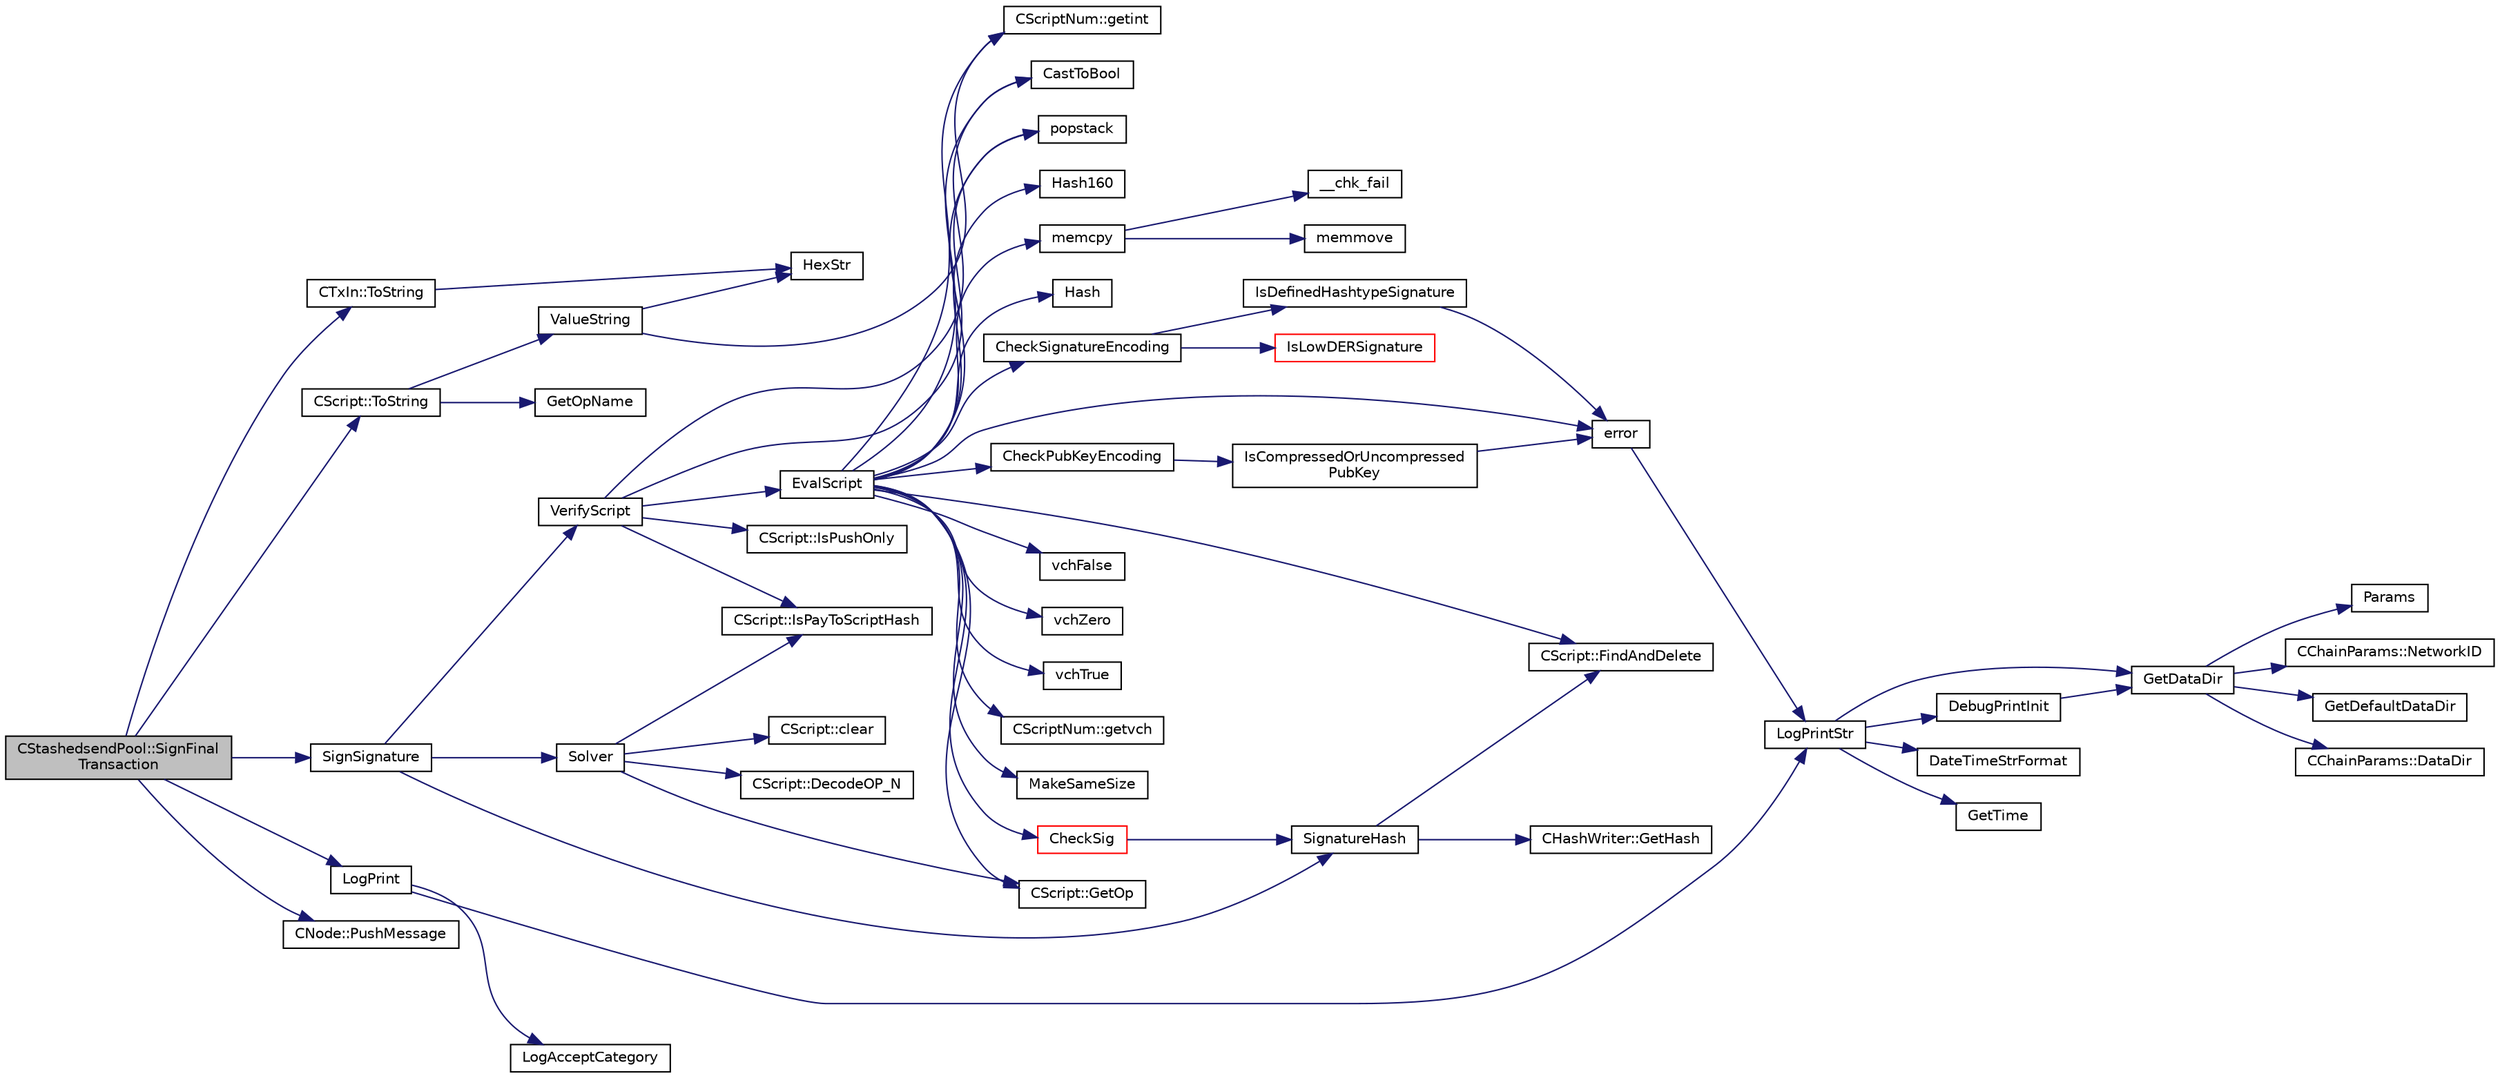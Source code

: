 digraph "CStashedsendPool::SignFinalTransaction"
{
  edge [fontname="Helvetica",fontsize="10",labelfontname="Helvetica",labelfontsize="10"];
  node [fontname="Helvetica",fontsize="10",shape=record];
  rankdir="LR";
  Node2728 [label="CStashedsendPool::SignFinal\lTransaction",height=0.2,width=0.4,color="black", fillcolor="grey75", style="filled", fontcolor="black"];
  Node2728 -> Node2729 [color="midnightblue",fontsize="10",style="solid",fontname="Helvetica"];
  Node2729 [label="CTxIn::ToString",height=0.2,width=0.4,color="black", fillcolor="white", style="filled",URL="$de/da8/class_c_tx_in.html#a9f3dcba8a979ca7007448f8ad1d3c4c1"];
  Node2729 -> Node2730 [color="midnightblue",fontsize="10",style="solid",fontname="Helvetica"];
  Node2730 [label="HexStr",height=0.2,width=0.4,color="black", fillcolor="white", style="filled",URL="$d8/d3c/util_8h.html#ace13a819ca4e98c22847d26b3b357e75"];
  Node2728 -> Node2731 [color="midnightblue",fontsize="10",style="solid",fontname="Helvetica"];
  Node2731 [label="CScript::ToString",height=0.2,width=0.4,color="black", fillcolor="white", style="filled",URL="$d9/d4b/class_c_script.html#a75ea7216fa3b083fe7efffe72704c3b7"];
  Node2731 -> Node2732 [color="midnightblue",fontsize="10",style="solid",fontname="Helvetica"];
  Node2732 [label="ValueString",height=0.2,width=0.4,color="black", fillcolor="white", style="filled",URL="$dd/d0f/script_8cpp.html#ab545c0a3638ba9151370e91fac78f48d"];
  Node2732 -> Node2733 [color="midnightblue",fontsize="10",style="solid",fontname="Helvetica"];
  Node2733 [label="CScriptNum::getint",height=0.2,width=0.4,color="black", fillcolor="white", style="filled",URL="$d8/d95/class_c_script_num.html#ae205465ff5e3cfef3f2f6d29d3ee250d"];
  Node2732 -> Node2730 [color="midnightblue",fontsize="10",style="solid",fontname="Helvetica"];
  Node2731 -> Node2734 [color="midnightblue",fontsize="10",style="solid",fontname="Helvetica"];
  Node2734 [label="GetOpName",height=0.2,width=0.4,color="black", fillcolor="white", style="filled",URL="$dd/d0f/script_8cpp.html#a573587022d52d3542eb6fbf5a1190489"];
  Node2728 -> Node2735 [color="midnightblue",fontsize="10",style="solid",fontname="Helvetica"];
  Node2735 [label="LogPrint",height=0.2,width=0.4,color="black", fillcolor="white", style="filled",URL="$d8/d3c/util_8h.html#aab1f837a2366f424bdc996fdf6352171"];
  Node2735 -> Node2736 [color="midnightblue",fontsize="10",style="solid",fontname="Helvetica"];
  Node2736 [label="LogAcceptCategory",height=0.2,width=0.4,color="black", fillcolor="white", style="filled",URL="$d8/d3c/util_8h.html#a343d2a13efe00125f78d25dafb0a8d98"];
  Node2735 -> Node2737 [color="midnightblue",fontsize="10",style="solid",fontname="Helvetica"];
  Node2737 [label="LogPrintStr",height=0.2,width=0.4,color="black", fillcolor="white", style="filled",URL="$d8/d3c/util_8h.html#afd4c3002b2797c0560adddb6af3ca1da"];
  Node2737 -> Node2738 [color="midnightblue",fontsize="10",style="solid",fontname="Helvetica"];
  Node2738 [label="DebugPrintInit",height=0.2,width=0.4,color="black", fillcolor="white", style="filled",URL="$df/d2d/util_8cpp.html#a751ff5f21d880737811136b5e0bcea12"];
  Node2738 -> Node2739 [color="midnightblue",fontsize="10",style="solid",fontname="Helvetica"];
  Node2739 [label="GetDataDir",height=0.2,width=0.4,color="black", fillcolor="white", style="filled",URL="$df/d2d/util_8cpp.html#ab83866a054745d4b30a3948a1b44beba"];
  Node2739 -> Node2740 [color="midnightblue",fontsize="10",style="solid",fontname="Helvetica"];
  Node2740 [label="Params",height=0.2,width=0.4,color="black", fillcolor="white", style="filled",URL="$df/dbf/chainparams_8cpp.html#ace5c5b706d71a324a417dd2db394fd4a",tooltip="Return the currently selected parameters. "];
  Node2739 -> Node2741 [color="midnightblue",fontsize="10",style="solid",fontname="Helvetica"];
  Node2741 [label="CChainParams::NetworkID",height=0.2,width=0.4,color="black", fillcolor="white", style="filled",URL="$d1/d4f/class_c_chain_params.html#a90dc493ec0c0325c98c3ac06eb99862b"];
  Node2739 -> Node2742 [color="midnightblue",fontsize="10",style="solid",fontname="Helvetica"];
  Node2742 [label="GetDefaultDataDir",height=0.2,width=0.4,color="black", fillcolor="white", style="filled",URL="$df/d2d/util_8cpp.html#ab272995de020a3bcbf743be630e485c6"];
  Node2739 -> Node2743 [color="midnightblue",fontsize="10",style="solid",fontname="Helvetica"];
  Node2743 [label="CChainParams::DataDir",height=0.2,width=0.4,color="black", fillcolor="white", style="filled",URL="$d1/d4f/class_c_chain_params.html#a959488b5d8e6fe62857940b831d73a78"];
  Node2737 -> Node2739 [color="midnightblue",fontsize="10",style="solid",fontname="Helvetica"];
  Node2737 -> Node2744 [color="midnightblue",fontsize="10",style="solid",fontname="Helvetica"];
  Node2744 [label="DateTimeStrFormat",height=0.2,width=0.4,color="black", fillcolor="white", style="filled",URL="$df/d2d/util_8cpp.html#a749bc6776c8ec72d7c5e4dea56aee415"];
  Node2737 -> Node2745 [color="midnightblue",fontsize="10",style="solid",fontname="Helvetica"];
  Node2745 [label="GetTime",height=0.2,width=0.4,color="black", fillcolor="white", style="filled",URL="$df/d2d/util_8cpp.html#a46fac5fba8ba905b5f9acb364f5d8c6f"];
  Node2728 -> Node2746 [color="midnightblue",fontsize="10",style="solid",fontname="Helvetica"];
  Node2746 [label="SignSignature",height=0.2,width=0.4,color="black", fillcolor="white", style="filled",URL="$dd/d0f/script_8cpp.html#afe79ac620f155184a8ddc4bb90081d2e"];
  Node2746 -> Node2747 [color="midnightblue",fontsize="10",style="solid",fontname="Helvetica"];
  Node2747 [label="SignatureHash",height=0.2,width=0.4,color="black", fillcolor="white", style="filled",URL="$dd/d0f/script_8cpp.html#a4086161bb714485e7e3662d9b0ceed7d"];
  Node2747 -> Node2748 [color="midnightblue",fontsize="10",style="solid",fontname="Helvetica"];
  Node2748 [label="CScript::FindAndDelete",height=0.2,width=0.4,color="black", fillcolor="white", style="filled",URL="$d9/d4b/class_c_script.html#aad6e9f84fe8aa2d27a979f1bc2732463"];
  Node2747 -> Node2749 [color="midnightblue",fontsize="10",style="solid",fontname="Helvetica"];
  Node2749 [label="CHashWriter::GetHash",height=0.2,width=0.4,color="black", fillcolor="white", style="filled",URL="$d2/def/class_c_hash_writer.html#ae94a937211502eabf19477630090093a"];
  Node2746 -> Node2750 [color="midnightblue",fontsize="10",style="solid",fontname="Helvetica"];
  Node2750 [label="Solver",height=0.2,width=0.4,color="black", fillcolor="white", style="filled",URL="$dd/d0f/script_8cpp.html#a6ee6be50bff44464e905680c6fcee6dc"];
  Node2750 -> Node2751 [color="midnightblue",fontsize="10",style="solid",fontname="Helvetica"];
  Node2751 [label="CScript::IsPayToScriptHash",height=0.2,width=0.4,color="black", fillcolor="white", style="filled",URL="$d9/d4b/class_c_script.html#a0c3729c606d318923dc06f95d85a0971"];
  Node2750 -> Node2752 [color="midnightblue",fontsize="10",style="solid",fontname="Helvetica"];
  Node2752 [label="CScript::clear",height=0.2,width=0.4,color="black", fillcolor="white", style="filled",URL="$d9/d4b/class_c_script.html#a7b2baf842621f07c4939408acf63377c"];
  Node2750 -> Node2753 [color="midnightblue",fontsize="10",style="solid",fontname="Helvetica"];
  Node2753 [label="CScript::GetOp",height=0.2,width=0.4,color="black", fillcolor="white", style="filled",URL="$d9/d4b/class_c_script.html#a94635ed93d8d244ec3acfa83f9ecfe5f"];
  Node2750 -> Node2754 [color="midnightblue",fontsize="10",style="solid",fontname="Helvetica"];
  Node2754 [label="CScript::DecodeOP_N",height=0.2,width=0.4,color="black", fillcolor="white", style="filled",URL="$d9/d4b/class_c_script.html#a7f975fca06b3e9a17da8ba23c7647e2e"];
  Node2746 -> Node2755 [color="midnightblue",fontsize="10",style="solid",fontname="Helvetica"];
  Node2755 [label="VerifyScript",height=0.2,width=0.4,color="black", fillcolor="white", style="filled",URL="$dd/d0f/script_8cpp.html#a995f521b6ca4a8bfbd02d4cfe226feb6"];
  Node2755 -> Node2756 [color="midnightblue",fontsize="10",style="solid",fontname="Helvetica"];
  Node2756 [label="EvalScript",height=0.2,width=0.4,color="black", fillcolor="white", style="filled",URL="$dd/d0f/script_8cpp.html#a06faacc17cea79366513c22361475a5a"];
  Node2756 -> Node2757 [color="midnightblue",fontsize="10",style="solid",fontname="Helvetica"];
  Node2757 [label="vchFalse",height=0.2,width=0.4,color="black", fillcolor="white", style="filled",URL="$dd/d0f/script_8cpp.html#a6a72ce5c3d29330e70b69f5964aef752"];
  Node2756 -> Node2758 [color="midnightblue",fontsize="10",style="solid",fontname="Helvetica"];
  Node2758 [label="vchZero",height=0.2,width=0.4,color="black", fillcolor="white", style="filled",URL="$dd/d0f/script_8cpp.html#a53582f03e92e860d973791d31b683cbe"];
  Node2756 -> Node2759 [color="midnightblue",fontsize="10",style="solid",fontname="Helvetica"];
  Node2759 [label="vchTrue",height=0.2,width=0.4,color="black", fillcolor="white", style="filled",URL="$dd/d0f/script_8cpp.html#a498c11ff9400e1e200522482a60114b9"];
  Node2756 -> Node2753 [color="midnightblue",fontsize="10",style="solid",fontname="Helvetica"];
  Node2756 -> Node2760 [color="midnightblue",fontsize="10",style="solid",fontname="Helvetica"];
  Node2760 [label="CScriptNum::getvch",height=0.2,width=0.4,color="black", fillcolor="white", style="filled",URL="$d8/d95/class_c_script_num.html#af1684eeaa754266aa5bd4fc5f14c6991"];
  Node2756 -> Node2761 [color="midnightblue",fontsize="10",style="solid",fontname="Helvetica"];
  Node2761 [label="CastToBool",height=0.2,width=0.4,color="black", fillcolor="white", style="filled",URL="$dd/d0f/script_8cpp.html#a43bc2157638b796f2e3144963e00db34"];
  Node2756 -> Node2762 [color="midnightblue",fontsize="10",style="solid",fontname="Helvetica"];
  Node2762 [label="popstack",height=0.2,width=0.4,color="black", fillcolor="white", style="filled",URL="$dd/d0f/script_8cpp.html#a8a6c5e60bc410bea032ace92ff6461ee"];
  Node2756 -> Node2733 [color="midnightblue",fontsize="10",style="solid",fontname="Helvetica"];
  Node2756 -> Node2763 [color="midnightblue",fontsize="10",style="solid",fontname="Helvetica"];
  Node2763 [label="MakeSameSize",height=0.2,width=0.4,color="black", fillcolor="white", style="filled",URL="$dd/d0f/script_8cpp.html#aaf7ccd43a5a96642e2eea2f42333ea72"];
  Node2756 -> Node2764 [color="midnightblue",fontsize="10",style="solid",fontname="Helvetica"];
  Node2764 [label="Hash160",height=0.2,width=0.4,color="black", fillcolor="white", style="filled",URL="$db/dfb/hash_8h.html#a4490f70ddae16e9e48460a0416a48a6b"];
  Node2756 -> Node2765 [color="midnightblue",fontsize="10",style="solid",fontname="Helvetica"];
  Node2765 [label="memcpy",height=0.2,width=0.4,color="black", fillcolor="white", style="filled",URL="$d5/d9f/glibc__compat_8cpp.html#a0f46826ab0466591e136db24394923cf"];
  Node2765 -> Node2766 [color="midnightblue",fontsize="10",style="solid",fontname="Helvetica"];
  Node2766 [label="memmove",height=0.2,width=0.4,color="black", fillcolor="white", style="filled",URL="$d5/d9f/glibc__compat_8cpp.html#a9778d49e9029dd75bc53ecbbf9f5e9a1"];
  Node2765 -> Node2767 [color="midnightblue",fontsize="10",style="solid",fontname="Helvetica"];
  Node2767 [label="__chk_fail",height=0.2,width=0.4,color="black", fillcolor="white", style="filled",URL="$d5/d9f/glibc__compat_8cpp.html#a424ac71631da5ada2976630ff67051d1"];
  Node2756 -> Node2768 [color="midnightblue",fontsize="10",style="solid",fontname="Helvetica"];
  Node2768 [label="Hash",height=0.2,width=0.4,color="black", fillcolor="white", style="filled",URL="$db/dfb/hash_8h.html#ab3f6c437460137530d86e09c2c102e99"];
  Node2756 -> Node2748 [color="midnightblue",fontsize="10",style="solid",fontname="Helvetica"];
  Node2756 -> Node2769 [color="midnightblue",fontsize="10",style="solid",fontname="Helvetica"];
  Node2769 [label="CheckSignatureEncoding",height=0.2,width=0.4,color="black", fillcolor="white", style="filled",URL="$dd/d0f/script_8cpp.html#a12d14b6b219e70fe8e9a34cf6ea29c7c"];
  Node2769 -> Node2770 [color="midnightblue",fontsize="10",style="solid",fontname="Helvetica"];
  Node2770 [label="IsLowDERSignature",height=0.2,width=0.4,color="red", fillcolor="white", style="filled",URL="$dd/d0f/script_8cpp.html#a0fd00c3aff80aafc124933b1c789c660"];
  Node2769 -> Node2783 [color="midnightblue",fontsize="10",style="solid",fontname="Helvetica"];
  Node2783 [label="IsDefinedHashtypeSignature",height=0.2,width=0.4,color="black", fillcolor="white", style="filled",URL="$dd/d0f/script_8cpp.html#a10b82cfa960aba7c714878a6c5ba6424"];
  Node2783 -> Node2772 [color="midnightblue",fontsize="10",style="solid",fontname="Helvetica"];
  Node2772 [label="error",height=0.2,width=0.4,color="black", fillcolor="white", style="filled",URL="$d8/d3c/util_8h.html#af8985880cf4ef26df0a5aa2ffcb76662"];
  Node2772 -> Node2737 [color="midnightblue",fontsize="10",style="solid",fontname="Helvetica"];
  Node2756 -> Node2784 [color="midnightblue",fontsize="10",style="solid",fontname="Helvetica"];
  Node2784 [label="CheckPubKeyEncoding",height=0.2,width=0.4,color="black", fillcolor="white", style="filled",URL="$dd/d0f/script_8cpp.html#aec208a0fbaa42e181985417445545e4d"];
  Node2784 -> Node2785 [color="midnightblue",fontsize="10",style="solid",fontname="Helvetica"];
  Node2785 [label="IsCompressedOrUncompressed\lPubKey",height=0.2,width=0.4,color="black", fillcolor="white", style="filled",URL="$dd/d0f/script_8cpp.html#a911a8699bdb4314ccba8553ba3522d23"];
  Node2785 -> Node2772 [color="midnightblue",fontsize="10",style="solid",fontname="Helvetica"];
  Node2756 -> Node2786 [color="midnightblue",fontsize="10",style="solid",fontname="Helvetica"];
  Node2786 [label="CheckSig",height=0.2,width=0.4,color="red", fillcolor="white", style="filled",URL="$dd/d0f/script_8cpp.html#af1a7eb0123f11ad1154249f4a4c1a9d1"];
  Node2786 -> Node2747 [color="midnightblue",fontsize="10",style="solid",fontname="Helvetica"];
  Node2756 -> Node2772 [color="midnightblue",fontsize="10",style="solid",fontname="Helvetica"];
  Node2755 -> Node2761 [color="midnightblue",fontsize="10",style="solid",fontname="Helvetica"];
  Node2755 -> Node2751 [color="midnightblue",fontsize="10",style="solid",fontname="Helvetica"];
  Node2755 -> Node2813 [color="midnightblue",fontsize="10",style="solid",fontname="Helvetica"];
  Node2813 [label="CScript::IsPushOnly",height=0.2,width=0.4,color="black", fillcolor="white", style="filled",URL="$d9/d4b/class_c_script.html#a804771eeafb1039672515eabbc823274"];
  Node2755 -> Node2762 [color="midnightblue",fontsize="10",style="solid",fontname="Helvetica"];
  Node2728 -> Node2814 [color="midnightblue",fontsize="10",style="solid",fontname="Helvetica"];
  Node2814 [label="CNode::PushMessage",height=0.2,width=0.4,color="black", fillcolor="white", style="filled",URL="$d1/d64/class_c_node.html#a204fda3d33404cb37698c085b1583ab2"];
}
